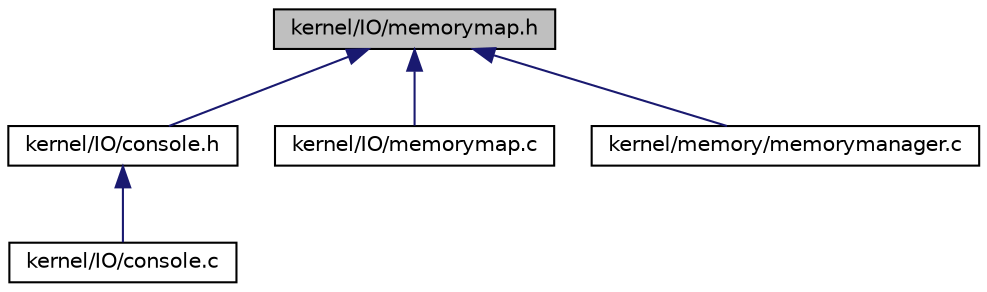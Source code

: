 digraph "kernel/IO/memorymap.h"
{
  edge [fontname="Helvetica",fontsize="10",labelfontname="Helvetica",labelfontsize="10"];
  node [fontname="Helvetica",fontsize="10",shape=record];
  Node1 [label="kernel/IO/memorymap.h",height=0.2,width=0.4,color="black", fillcolor="grey75", style="filled", fontcolor="black"];
  Node1 -> Node2 [dir="back",color="midnightblue",fontsize="10",style="solid"];
  Node2 [label="kernel/IO/console.h",height=0.2,width=0.4,color="black", fillcolor="white", style="filled",URL="$console_8h.html"];
  Node2 -> Node3 [dir="back",color="midnightblue",fontsize="10",style="solid"];
  Node3 [label="kernel/IO/console.c",height=0.2,width=0.4,color="black", fillcolor="white", style="filled",URL="$console_8c.html"];
  Node1 -> Node4 [dir="back",color="midnightblue",fontsize="10",style="solid"];
  Node4 [label="kernel/IO/memorymap.c",height=0.2,width=0.4,color="black", fillcolor="white", style="filled",URL="$memorymap_8c.html"];
  Node1 -> Node5 [dir="back",color="midnightblue",fontsize="10",style="solid"];
  Node5 [label="kernel/memory/memorymanager.c",height=0.2,width=0.4,color="black", fillcolor="white", style="filled",URL="$memorymanager_8c.html"];
}

